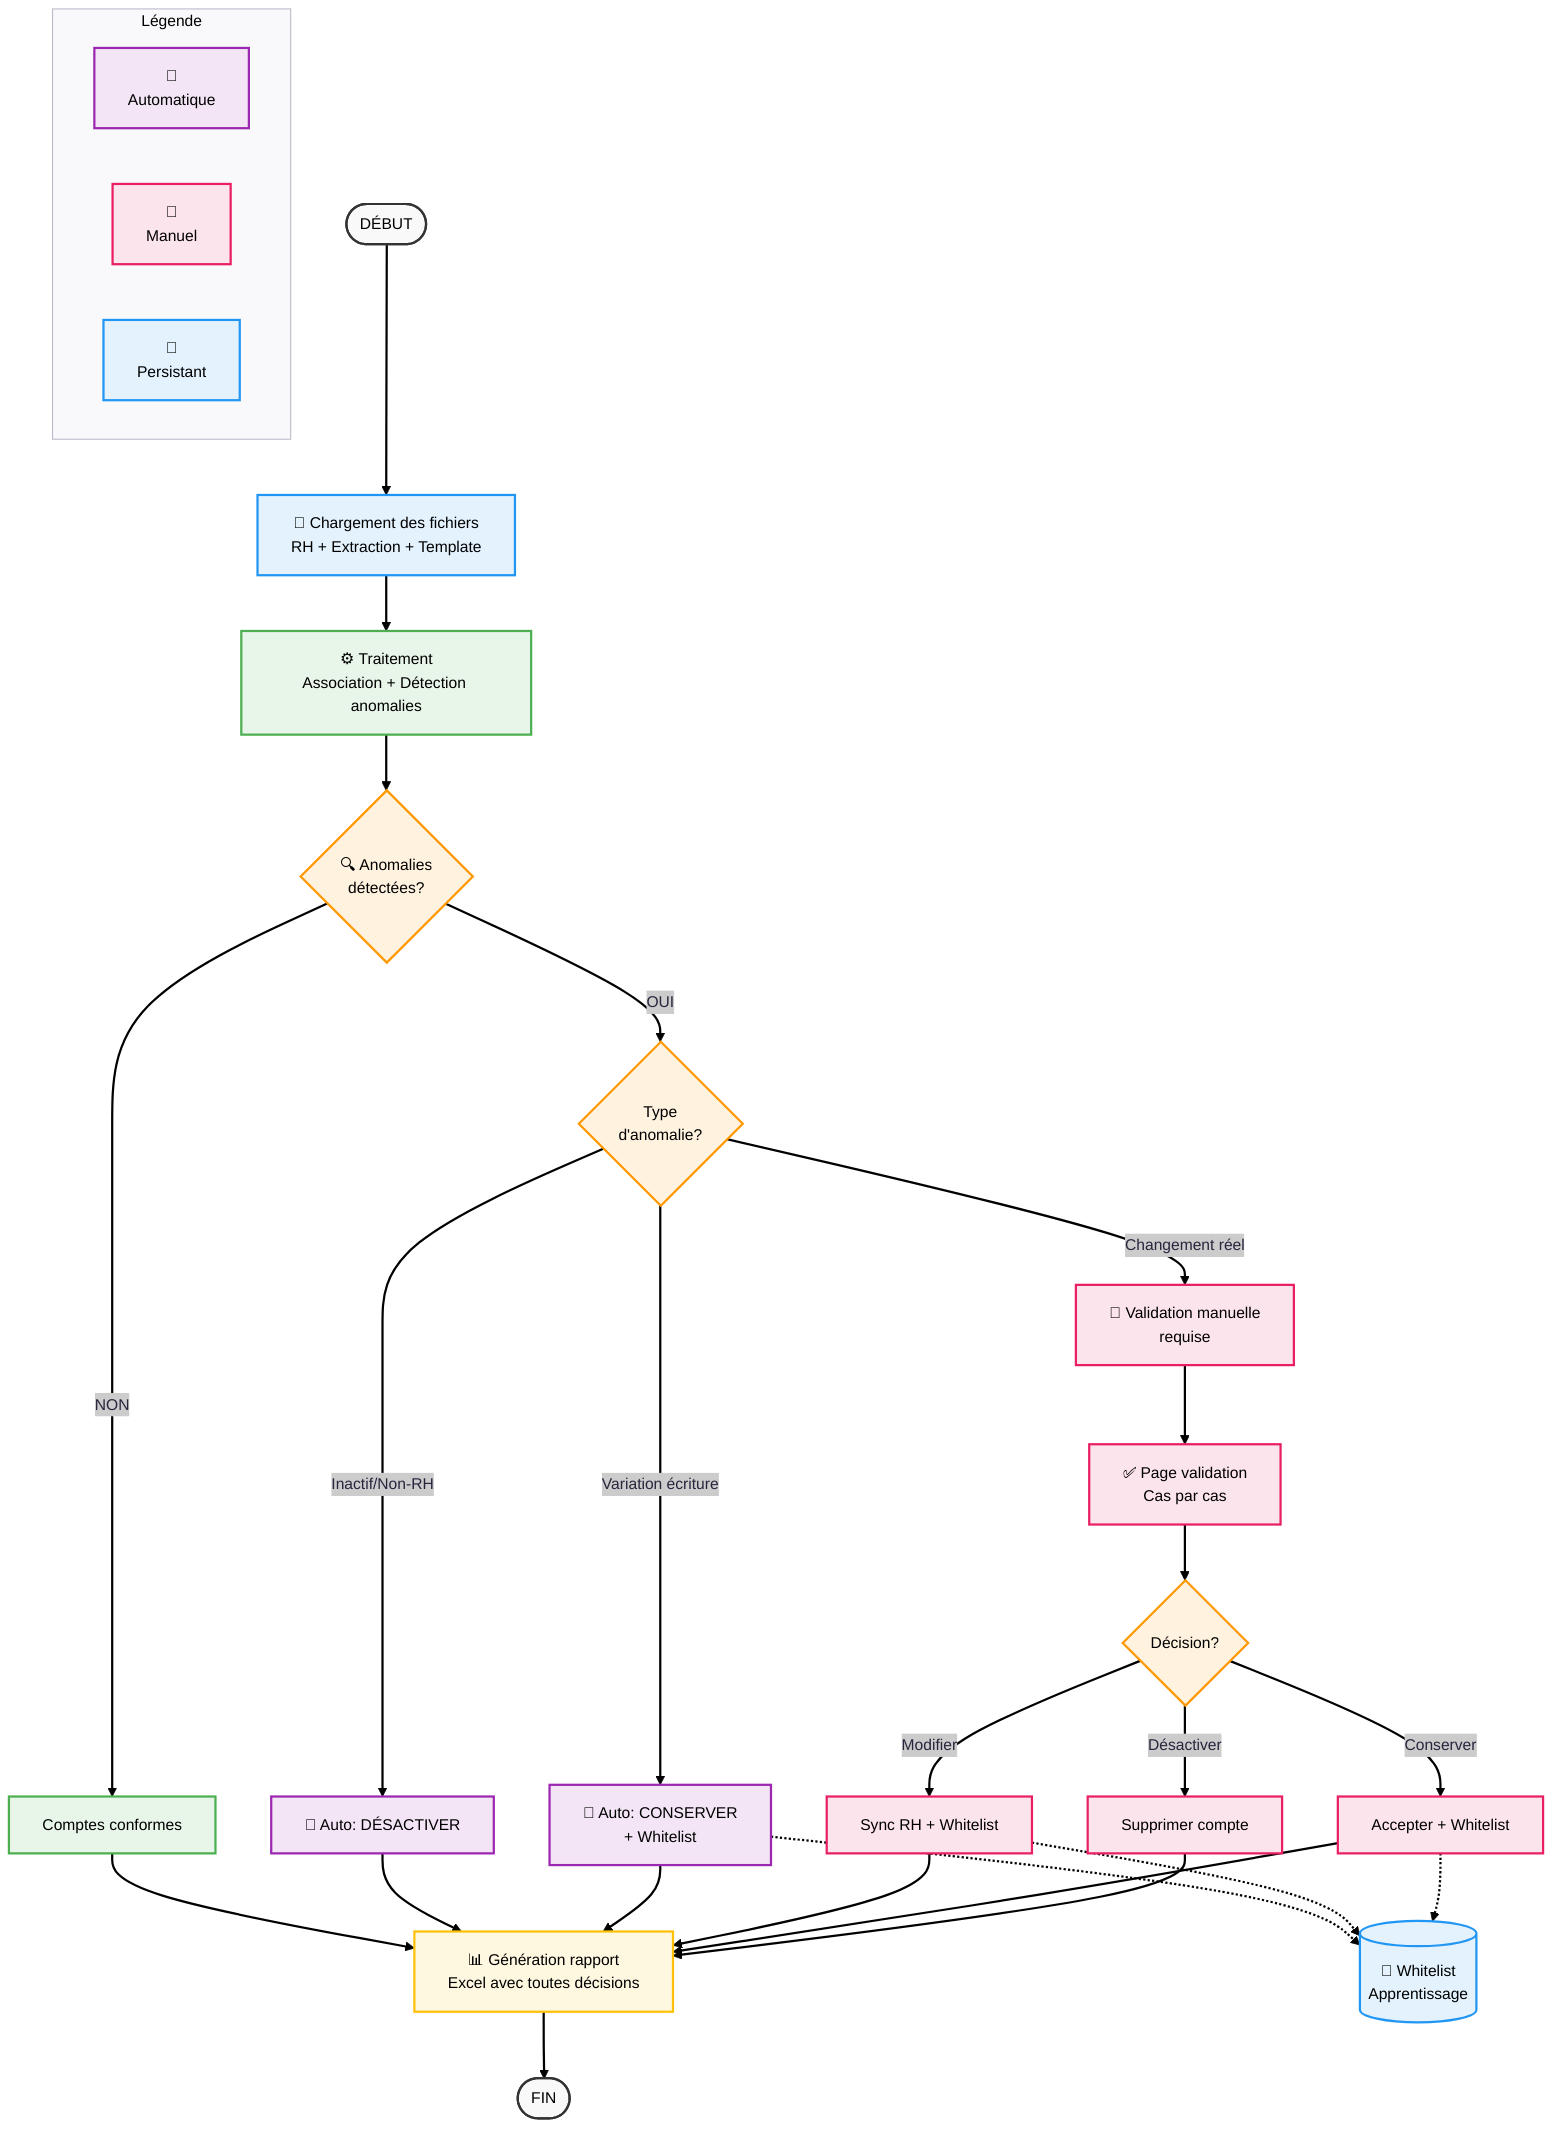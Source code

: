 ---
config:
  layout: fixed
  theme: redux
---
flowchart TD
  subgraph s1["Légende"]
    L1["🤖<br>Automatique"]
    L2["👤<br>Manuel"]
    L3["💾<br>Persistant"]
  end
    Start(["DÉBUT"]) --> Load["📁 Chargement des fichiers<br>RH + Extraction + Template"]
    Load --> Process["⚙️ Traitement<br>Association + Détection anomalies"]
    Process --> Anomalies{"🔍 Anomalies<br>détectées?"}
    Anomalies -- NON --> Direct["Comptes conformes"]
    Anomalies -- OUI --> TypeCheck@{ label: "Type<br>d'anomalie?" }
    TypeCheck -- "Inactif/Non-RH" --> Auto1["🤖 Auto: DÉSACTIVER"]
    TypeCheck -- Variation écriture --> Auto2["🤖 Auto: CONSERVER<br>+ Whitelist"]
    TypeCheck -- Changement réel --> Manual["👤 Validation manuelle<br>requise"]
    Manual --> Val["✅ Page validation<br>Cas par cas"]
    Val --> Decision{"Décision?"}
    Decision -- Modifier --> Dec1["Sync RH + Whitelist"]
    Decision -- Conserver --> Dec2["Accepter + Whitelist"]
    Decision -- Désactiver --> Dec3["Supprimer compte"]
    Direct --> Report["📊 Génération rapport<br>Excel avec toutes décisions"]
    Auto1 --> Report
    Auto2 --> Report
    Dec1 --> Report
    Dec2 --> Report
    Dec3 --> Report
    Report --> End(["FIN"])
    Auto2 -.-> WL[("💾 Whitelist<br>Apprentissage")]
    Dec1 -.-> WL
    Dec2 -.-> WL
    TypeCheck@{ shape: diamond}
    L1:::auto
    L2:::manual
    L3:::input
    Load:::input
    Process:::process
    Anomalies:::decision
    Direct:::process
    TypeCheck:::decision
    Auto1:::auto
    Auto2:::auto
    Manual:::manual
    Val:::manual
    Decision:::decision
    Dec1:::manual
    Dec2:::manual
    Dec3:::manual
    Report:::output
    WL:::input
    classDef default fill:#f9f9f9,stroke:#333,stroke-width:2px,color:#000;
    classDef input fill:#e3f2fd,stroke:#2196f3,stroke-width:2px,color:#000;
    classDef process fill:#e8f5e9,stroke:#4caf50,stroke-width:2px,color:#000;
    classDef decision fill:#fff3e0,stroke:#ff9800,stroke-width:2px,color:#000;
    classDef auto fill:#f3e5f5,stroke:#9c27b0,stroke-width:2px,color:#000;
    classDef manual fill:#fce4ec,stroke:#e91e63,stroke-width:2px,color:#000;
    classDef output fill:#fff8e1,stroke:#ffc107,stroke-width:2px,color:#000;